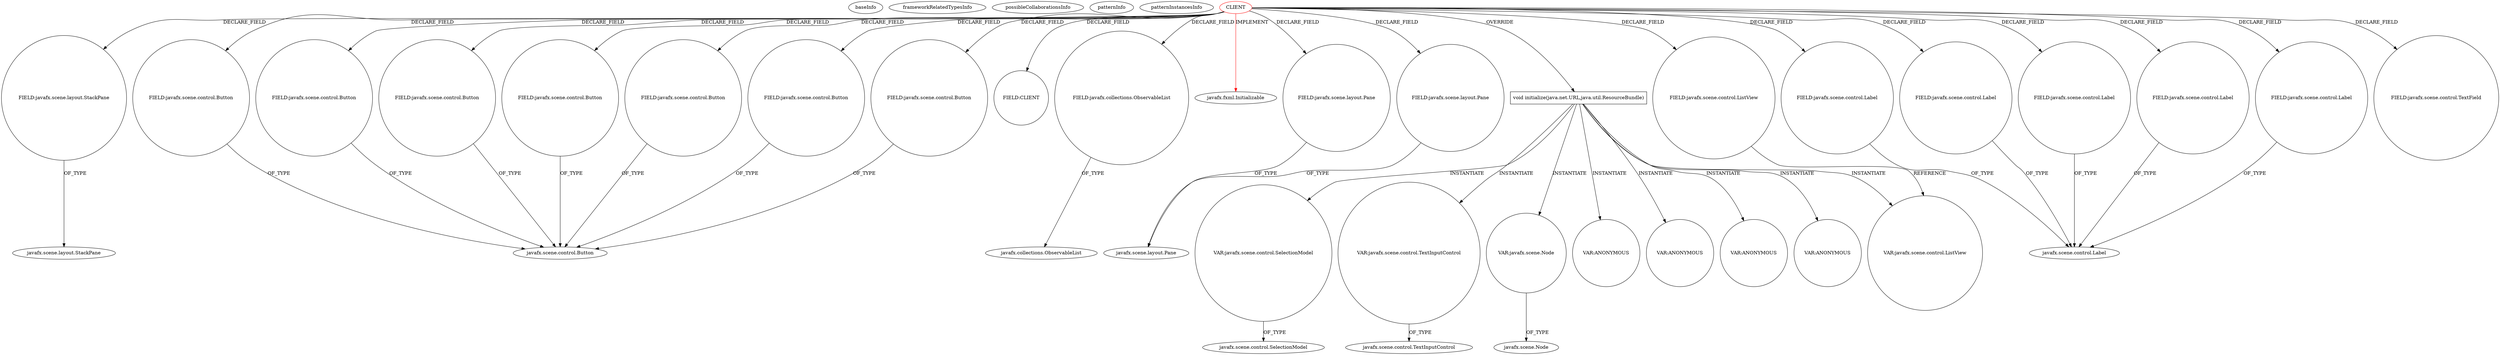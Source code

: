 digraph {
baseInfo[graphId=1687,category="pattern",isAnonymous=false,possibleRelation=false]
frameworkRelatedTypesInfo[0="javafx.fxml.Initializable"]
possibleCollaborationsInfo[]
patternInfo[frequency=2.0,patternRootClient=0]
patternInstancesInfo[0="hock323-eventManager~/hock323-eventManager/EventManager-master/src/eventManager/controller/pokerTournament/TournamentController.java~TournamentController~3009",1="mouradsaadi-LO23-IHM~/mouradsaadi-LO23-IHM/LO23-IHM-master/Sudoku-IHM/src/sudoko/ihm/vue/FXMLDocumentController.java~FXMLDocumentController~3651"]
42[label="FIELD:javafx.scene.layout.StackPane",vertexType="FIELD_DECLARATION",isFrameworkType=false,shape=circle]
0[label="CLIENT",vertexType="ROOT_CLIENT_CLASS_DECLARATION",isFrameworkType=false,color=red]
59[label="FIELD:javafx.scene.control.Button",vertexType="FIELD_DECLARATION",isFrameworkType=false,shape=circle]
10[label="FIELD:javafx.scene.control.Button",vertexType="FIELD_DECLARATION",isFrameworkType=false,shape=circle]
8[label="FIELD:javafx.scene.control.Button",vertexType="FIELD_DECLARATION",isFrameworkType=false,shape=circle]
4[label="FIELD:javafx.scene.control.Button",vertexType="FIELD_DECLARATION",isFrameworkType=false,shape=circle]
79[label="FIELD:javafx.scene.control.Button",vertexType="FIELD_DECLARATION",isFrameworkType=false,shape=circle]
142[label="FIELD:javafx.scene.control.Button",vertexType="FIELD_DECLARATION",isFrameworkType=false,shape=circle]
48[label="FIELD:javafx.scene.control.Button",vertexType="FIELD_DECLARATION",isFrameworkType=false,shape=circle]
20[label="FIELD:CLIENT",vertexType="FIELD_DECLARATION",isFrameworkType=false,shape=circle]
146[label="FIELD:javafx.collections.ObservableList",vertexType="FIELD_DECLARATION",isFrameworkType=false,shape=circle]
147[label="javafx.collections.ObservableList",vertexType="FRAMEWORK_INTERFACE_TYPE",isFrameworkType=false]
1[label="javafx.fxml.Initializable",vertexType="FRAMEWORK_INTERFACE_TYPE",isFrameworkType=false]
116[label="FIELD:javafx.scene.layout.Pane",vertexType="FIELD_DECLARATION",isFrameworkType=false,shape=circle]
41[label="javafx.scene.layout.Pane",vertexType="FRAMEWORK_CLASS_TYPE",isFrameworkType=false]
126[label="FIELD:javafx.scene.layout.Pane",vertexType="FIELD_DECLARATION",isFrameworkType=false,shape=circle]
152[label="void initialize(java.net.URL,java.util.ResourceBundle)",vertexType="OVERRIDING_METHOD_DECLARATION",isFrameworkType=false,shape=box]
243[label="VAR:javafx.scene.control.ListView",vertexType="VARIABLE_EXPRESION",isFrameworkType=false,shape=circle]
267[label="VAR:javafx.scene.control.SelectionModel",vertexType="VARIABLE_EXPRESION",isFrameworkType=false,shape=circle]
269[label="javafx.scene.control.SelectionModel",vertexType="FRAMEWORK_CLASS_TYPE",isFrameworkType=false]
2[label="FIELD:javafx.scene.control.ListView",vertexType="FIELD_DECLARATION",isFrameworkType=false,shape=circle]
336[label="VAR:javafx.scene.control.TextInputControl",vertexType="VARIABLE_EXPRESION",isFrameworkType=false,shape=circle]
98[label="FIELD:javafx.scene.control.Label",vertexType="FIELD_DECLARATION",isFrameworkType=false,shape=circle]
27[label="javafx.scene.control.Label",vertexType="FRAMEWORK_CLASS_TYPE",isFrameworkType=false]
61[label="FIELD:javafx.scene.control.Label",vertexType="FIELD_DECLARATION",isFrameworkType=false,shape=circle]
50[label="FIELD:javafx.scene.control.Label",vertexType="FIELD_DECLARATION",isFrameworkType=false,shape=circle]
57[label="FIELD:javafx.scene.control.Label",vertexType="FIELD_DECLARATION",isFrameworkType=false,shape=circle]
65[label="FIELD:javafx.scene.control.Label",vertexType="FIELD_DECLARATION",isFrameworkType=false,shape=circle]
43[label="javafx.scene.layout.StackPane",vertexType="FRAMEWORK_CLASS_TYPE",isFrameworkType=false]
5[label="javafx.scene.control.Button",vertexType="FRAMEWORK_CLASS_TYPE",isFrameworkType=false]
338[label="javafx.scene.control.TextInputControl",vertexType="FRAMEWORK_CLASS_TYPE",isFrameworkType=false]
130[label="FIELD:javafx.scene.control.TextField",vertexType="FIELD_DECLARATION",isFrameworkType=false,shape=circle]
211[label="VAR:javafx.scene.Node",vertexType="VARIABLE_EXPRESION",isFrameworkType=false,shape=circle]
189[label="javafx.scene.Node",vertexType="FRAMEWORK_CLASS_TYPE",isFrameworkType=false]
196[label="VAR:ANONYMOUS",vertexType="VARIABLE_EXPRESION",isFrameworkType=false,shape=circle]
249[label="VAR:ANONYMOUS",vertexType="VARIABLE_EXPRESION",isFrameworkType=false,shape=circle]
234[label="VAR:ANONYMOUS",vertexType="VARIABLE_EXPRESION",isFrameworkType=false,shape=circle]
340[label="VAR:ANONYMOUS",vertexType="VARIABLE_EXPRESION",isFrameworkType=false,shape=circle]
0->48[label="DECLARE_FIELD"]
79->5[label="OF_TYPE"]
211->189[label="OF_TYPE"]
59->5[label="OF_TYPE"]
0->8[label="DECLARE_FIELD"]
42->43[label="OF_TYPE"]
142->5[label="OF_TYPE"]
65->27[label="OF_TYPE"]
336->338[label="OF_TYPE"]
48->5[label="OF_TYPE"]
0->4[label="DECLARE_FIELD"]
0->98[label="DECLARE_FIELD"]
152->211[label="INSTANTIATE"]
0->130[label="DECLARE_FIELD"]
0->42[label="DECLARE_FIELD"]
0->61[label="DECLARE_FIELD"]
152->196[label="INSTANTIATE"]
0->116[label="DECLARE_FIELD"]
8->5[label="OF_TYPE"]
152->336[label="INSTANTIATE"]
126->41[label="OF_TYPE"]
0->1[label="IMPLEMENT",color=red]
152->340[label="INSTANTIATE"]
267->269[label="OF_TYPE"]
0->126[label="DECLARE_FIELD"]
0->20[label="DECLARE_FIELD"]
152->234[label="INSTANTIATE"]
2->243[label="REFERENCE"]
98->27[label="OF_TYPE"]
0->152[label="OVERRIDE"]
146->147[label="OF_TYPE"]
57->27[label="OF_TYPE"]
0->50[label="DECLARE_FIELD"]
0->10[label="DECLARE_FIELD"]
50->27[label="OF_TYPE"]
0->146[label="DECLARE_FIELD"]
0->142[label="DECLARE_FIELD"]
0->2[label="DECLARE_FIELD"]
10->5[label="OF_TYPE"]
152->267[label="INSTANTIATE"]
4->5[label="OF_TYPE"]
0->57[label="DECLARE_FIELD"]
0->79[label="DECLARE_FIELD"]
152->249[label="INSTANTIATE"]
61->27[label="OF_TYPE"]
0->59[label="DECLARE_FIELD"]
0->65[label="DECLARE_FIELD"]
116->41[label="OF_TYPE"]
152->243[label="INSTANTIATE"]
}
